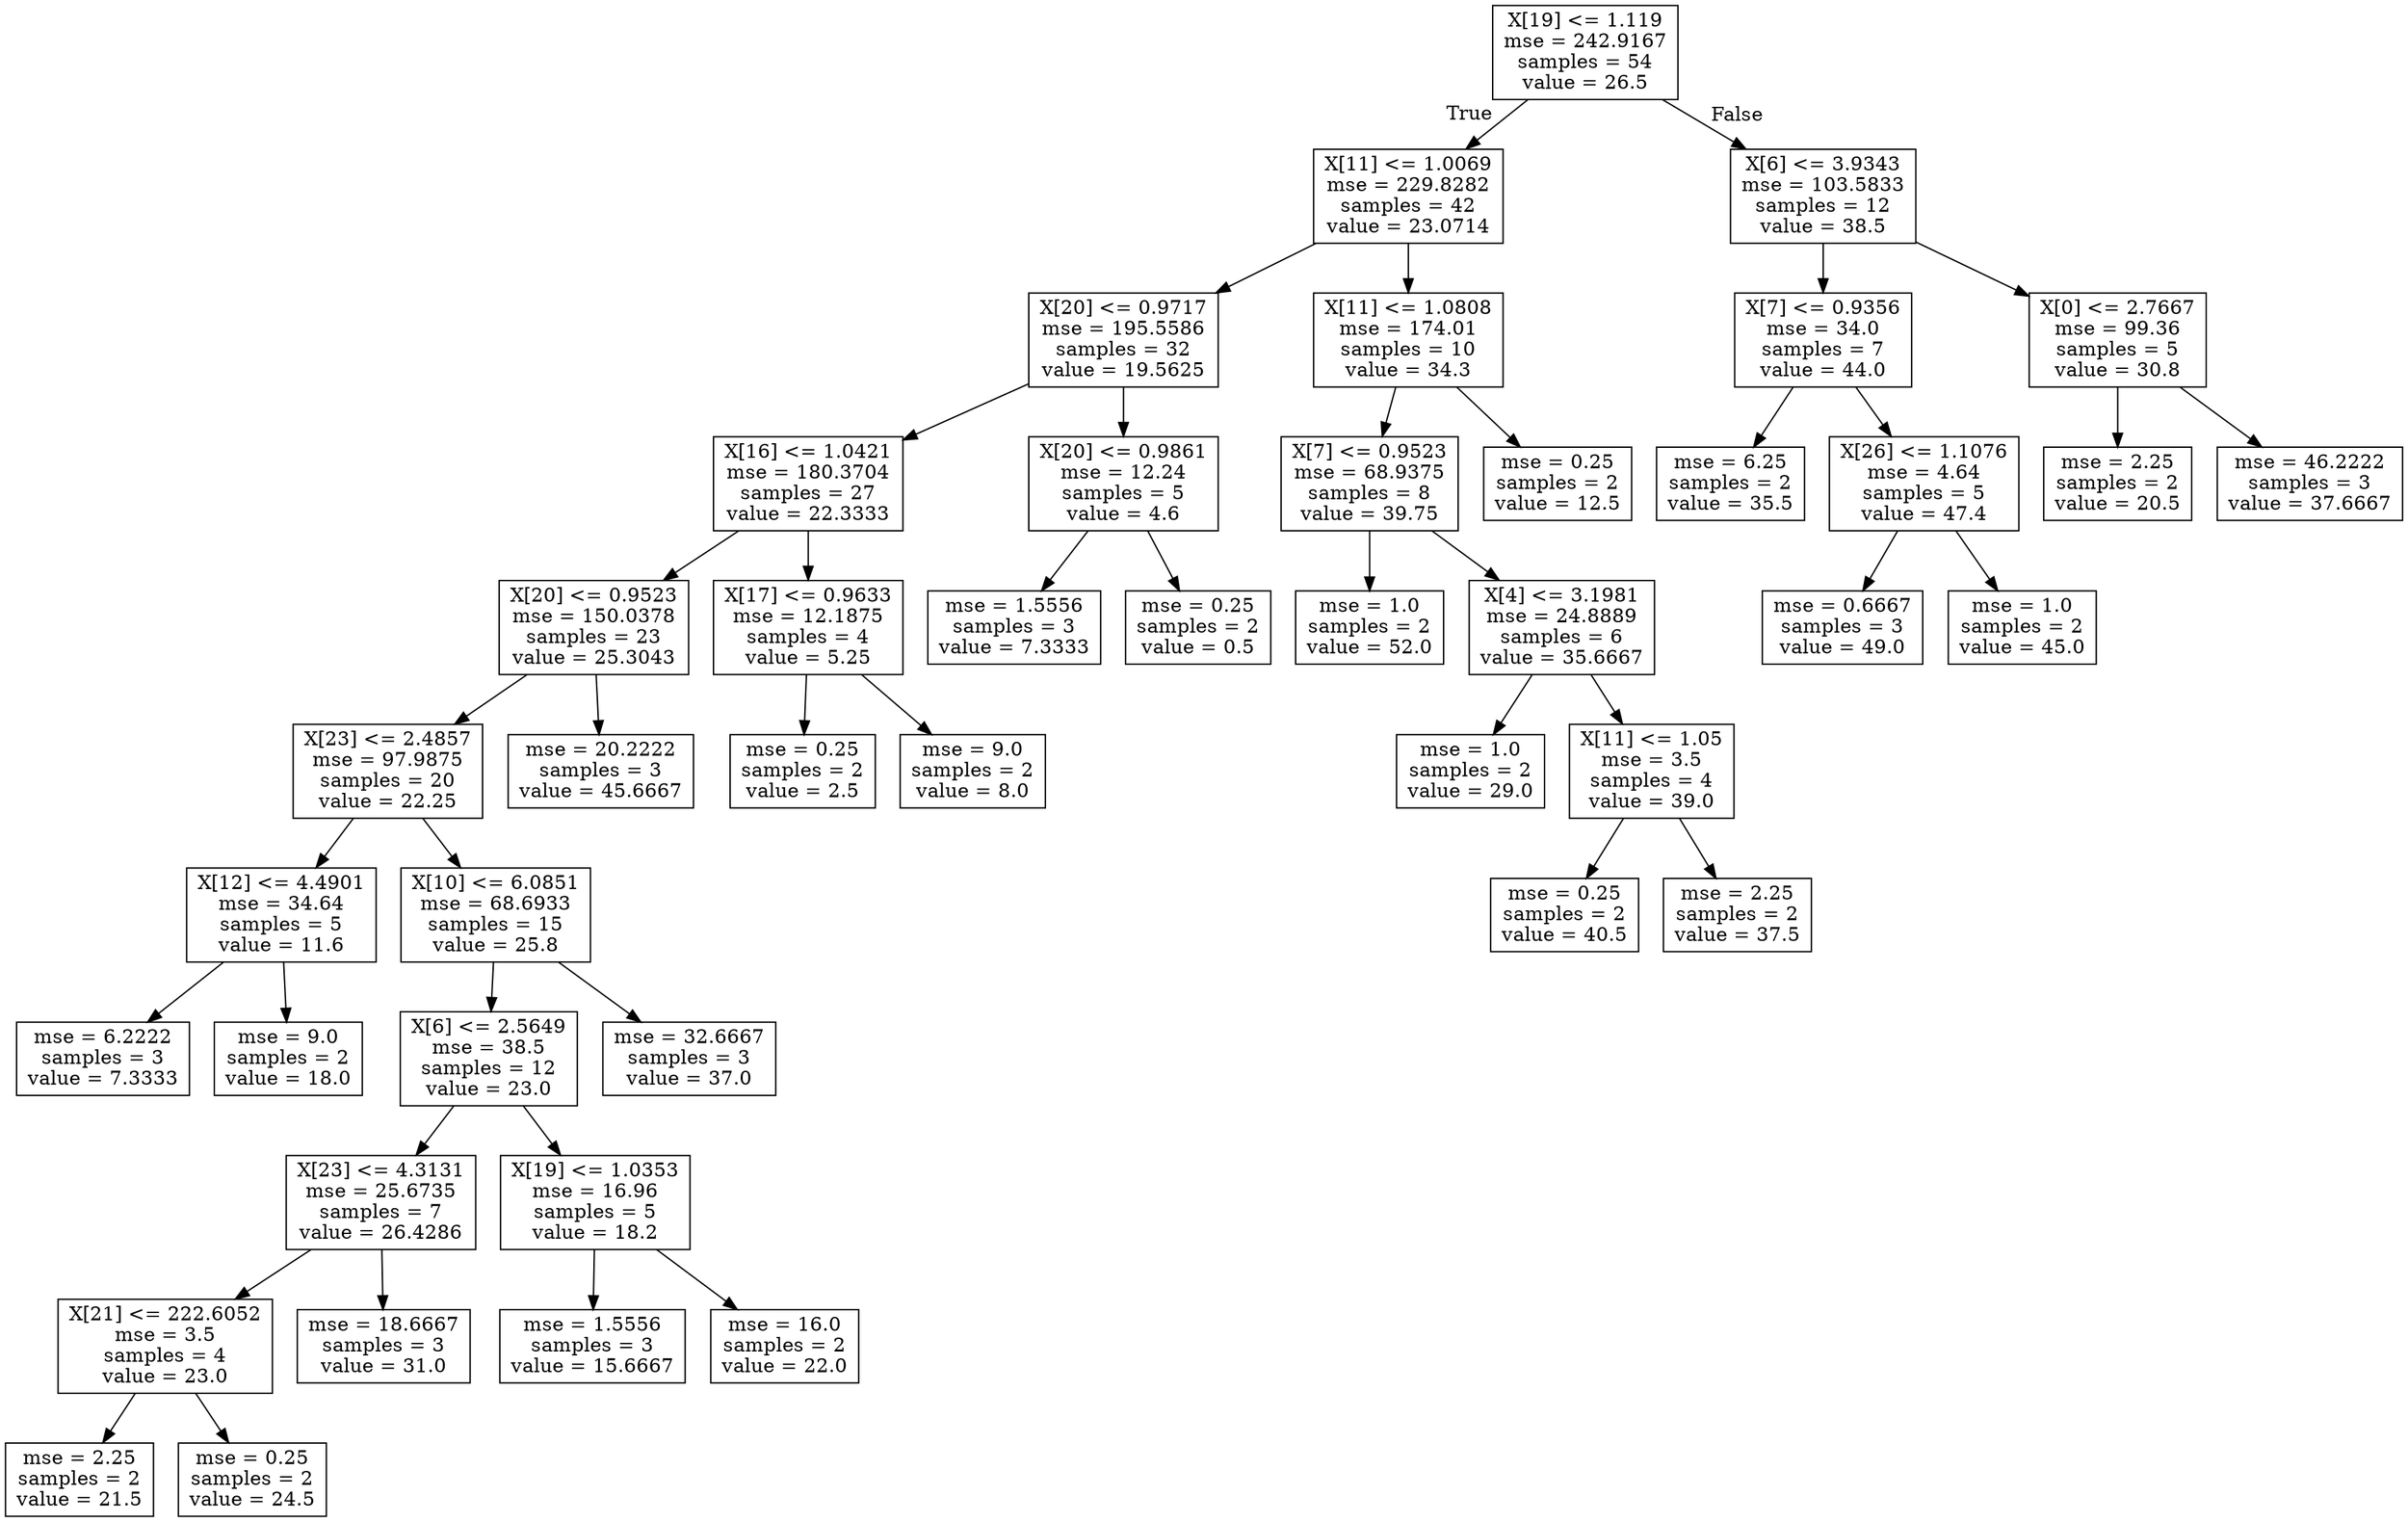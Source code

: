digraph Tree {
node [shape=box] ;
0 [label="X[19] <= 1.119\nmse = 242.9167\nsamples = 54\nvalue = 26.5"] ;
1 [label="X[11] <= 1.0069\nmse = 229.8282\nsamples = 42\nvalue = 23.0714"] ;
0 -> 1 [labeldistance=2.5, labelangle=45, headlabel="True"] ;
2 [label="X[20] <= 0.9717\nmse = 195.5586\nsamples = 32\nvalue = 19.5625"] ;
1 -> 2 ;
3 [label="X[16] <= 1.0421\nmse = 180.3704\nsamples = 27\nvalue = 22.3333"] ;
2 -> 3 ;
4 [label="X[20] <= 0.9523\nmse = 150.0378\nsamples = 23\nvalue = 25.3043"] ;
3 -> 4 ;
5 [label="X[23] <= 2.4857\nmse = 97.9875\nsamples = 20\nvalue = 22.25"] ;
4 -> 5 ;
6 [label="X[12] <= 4.4901\nmse = 34.64\nsamples = 5\nvalue = 11.6"] ;
5 -> 6 ;
7 [label="mse = 6.2222\nsamples = 3\nvalue = 7.3333"] ;
6 -> 7 ;
8 [label="mse = 9.0\nsamples = 2\nvalue = 18.0"] ;
6 -> 8 ;
9 [label="X[10] <= 6.0851\nmse = 68.6933\nsamples = 15\nvalue = 25.8"] ;
5 -> 9 ;
10 [label="X[6] <= 2.5649\nmse = 38.5\nsamples = 12\nvalue = 23.0"] ;
9 -> 10 ;
11 [label="X[23] <= 4.3131\nmse = 25.6735\nsamples = 7\nvalue = 26.4286"] ;
10 -> 11 ;
12 [label="X[21] <= 222.6052\nmse = 3.5\nsamples = 4\nvalue = 23.0"] ;
11 -> 12 ;
13 [label="mse = 2.25\nsamples = 2\nvalue = 21.5"] ;
12 -> 13 ;
14 [label="mse = 0.25\nsamples = 2\nvalue = 24.5"] ;
12 -> 14 ;
15 [label="mse = 18.6667\nsamples = 3\nvalue = 31.0"] ;
11 -> 15 ;
16 [label="X[19] <= 1.0353\nmse = 16.96\nsamples = 5\nvalue = 18.2"] ;
10 -> 16 ;
17 [label="mse = 1.5556\nsamples = 3\nvalue = 15.6667"] ;
16 -> 17 ;
18 [label="mse = 16.0\nsamples = 2\nvalue = 22.0"] ;
16 -> 18 ;
19 [label="mse = 32.6667\nsamples = 3\nvalue = 37.0"] ;
9 -> 19 ;
20 [label="mse = 20.2222\nsamples = 3\nvalue = 45.6667"] ;
4 -> 20 ;
21 [label="X[17] <= 0.9633\nmse = 12.1875\nsamples = 4\nvalue = 5.25"] ;
3 -> 21 ;
22 [label="mse = 0.25\nsamples = 2\nvalue = 2.5"] ;
21 -> 22 ;
23 [label="mse = 9.0\nsamples = 2\nvalue = 8.0"] ;
21 -> 23 ;
24 [label="X[20] <= 0.9861\nmse = 12.24\nsamples = 5\nvalue = 4.6"] ;
2 -> 24 ;
25 [label="mse = 1.5556\nsamples = 3\nvalue = 7.3333"] ;
24 -> 25 ;
26 [label="mse = 0.25\nsamples = 2\nvalue = 0.5"] ;
24 -> 26 ;
27 [label="X[11] <= 1.0808\nmse = 174.01\nsamples = 10\nvalue = 34.3"] ;
1 -> 27 ;
28 [label="X[7] <= 0.9523\nmse = 68.9375\nsamples = 8\nvalue = 39.75"] ;
27 -> 28 ;
29 [label="mse = 1.0\nsamples = 2\nvalue = 52.0"] ;
28 -> 29 ;
30 [label="X[4] <= 3.1981\nmse = 24.8889\nsamples = 6\nvalue = 35.6667"] ;
28 -> 30 ;
31 [label="mse = 1.0\nsamples = 2\nvalue = 29.0"] ;
30 -> 31 ;
32 [label="X[11] <= 1.05\nmse = 3.5\nsamples = 4\nvalue = 39.0"] ;
30 -> 32 ;
33 [label="mse = 0.25\nsamples = 2\nvalue = 40.5"] ;
32 -> 33 ;
34 [label="mse = 2.25\nsamples = 2\nvalue = 37.5"] ;
32 -> 34 ;
35 [label="mse = 0.25\nsamples = 2\nvalue = 12.5"] ;
27 -> 35 ;
36 [label="X[6] <= 3.9343\nmse = 103.5833\nsamples = 12\nvalue = 38.5"] ;
0 -> 36 [labeldistance=2.5, labelangle=-45, headlabel="False"] ;
37 [label="X[7] <= 0.9356\nmse = 34.0\nsamples = 7\nvalue = 44.0"] ;
36 -> 37 ;
38 [label="mse = 6.25\nsamples = 2\nvalue = 35.5"] ;
37 -> 38 ;
39 [label="X[26] <= 1.1076\nmse = 4.64\nsamples = 5\nvalue = 47.4"] ;
37 -> 39 ;
40 [label="mse = 0.6667\nsamples = 3\nvalue = 49.0"] ;
39 -> 40 ;
41 [label="mse = 1.0\nsamples = 2\nvalue = 45.0"] ;
39 -> 41 ;
42 [label="X[0] <= 2.7667\nmse = 99.36\nsamples = 5\nvalue = 30.8"] ;
36 -> 42 ;
43 [label="mse = 2.25\nsamples = 2\nvalue = 20.5"] ;
42 -> 43 ;
44 [label="mse = 46.2222\nsamples = 3\nvalue = 37.6667"] ;
42 -> 44 ;
}